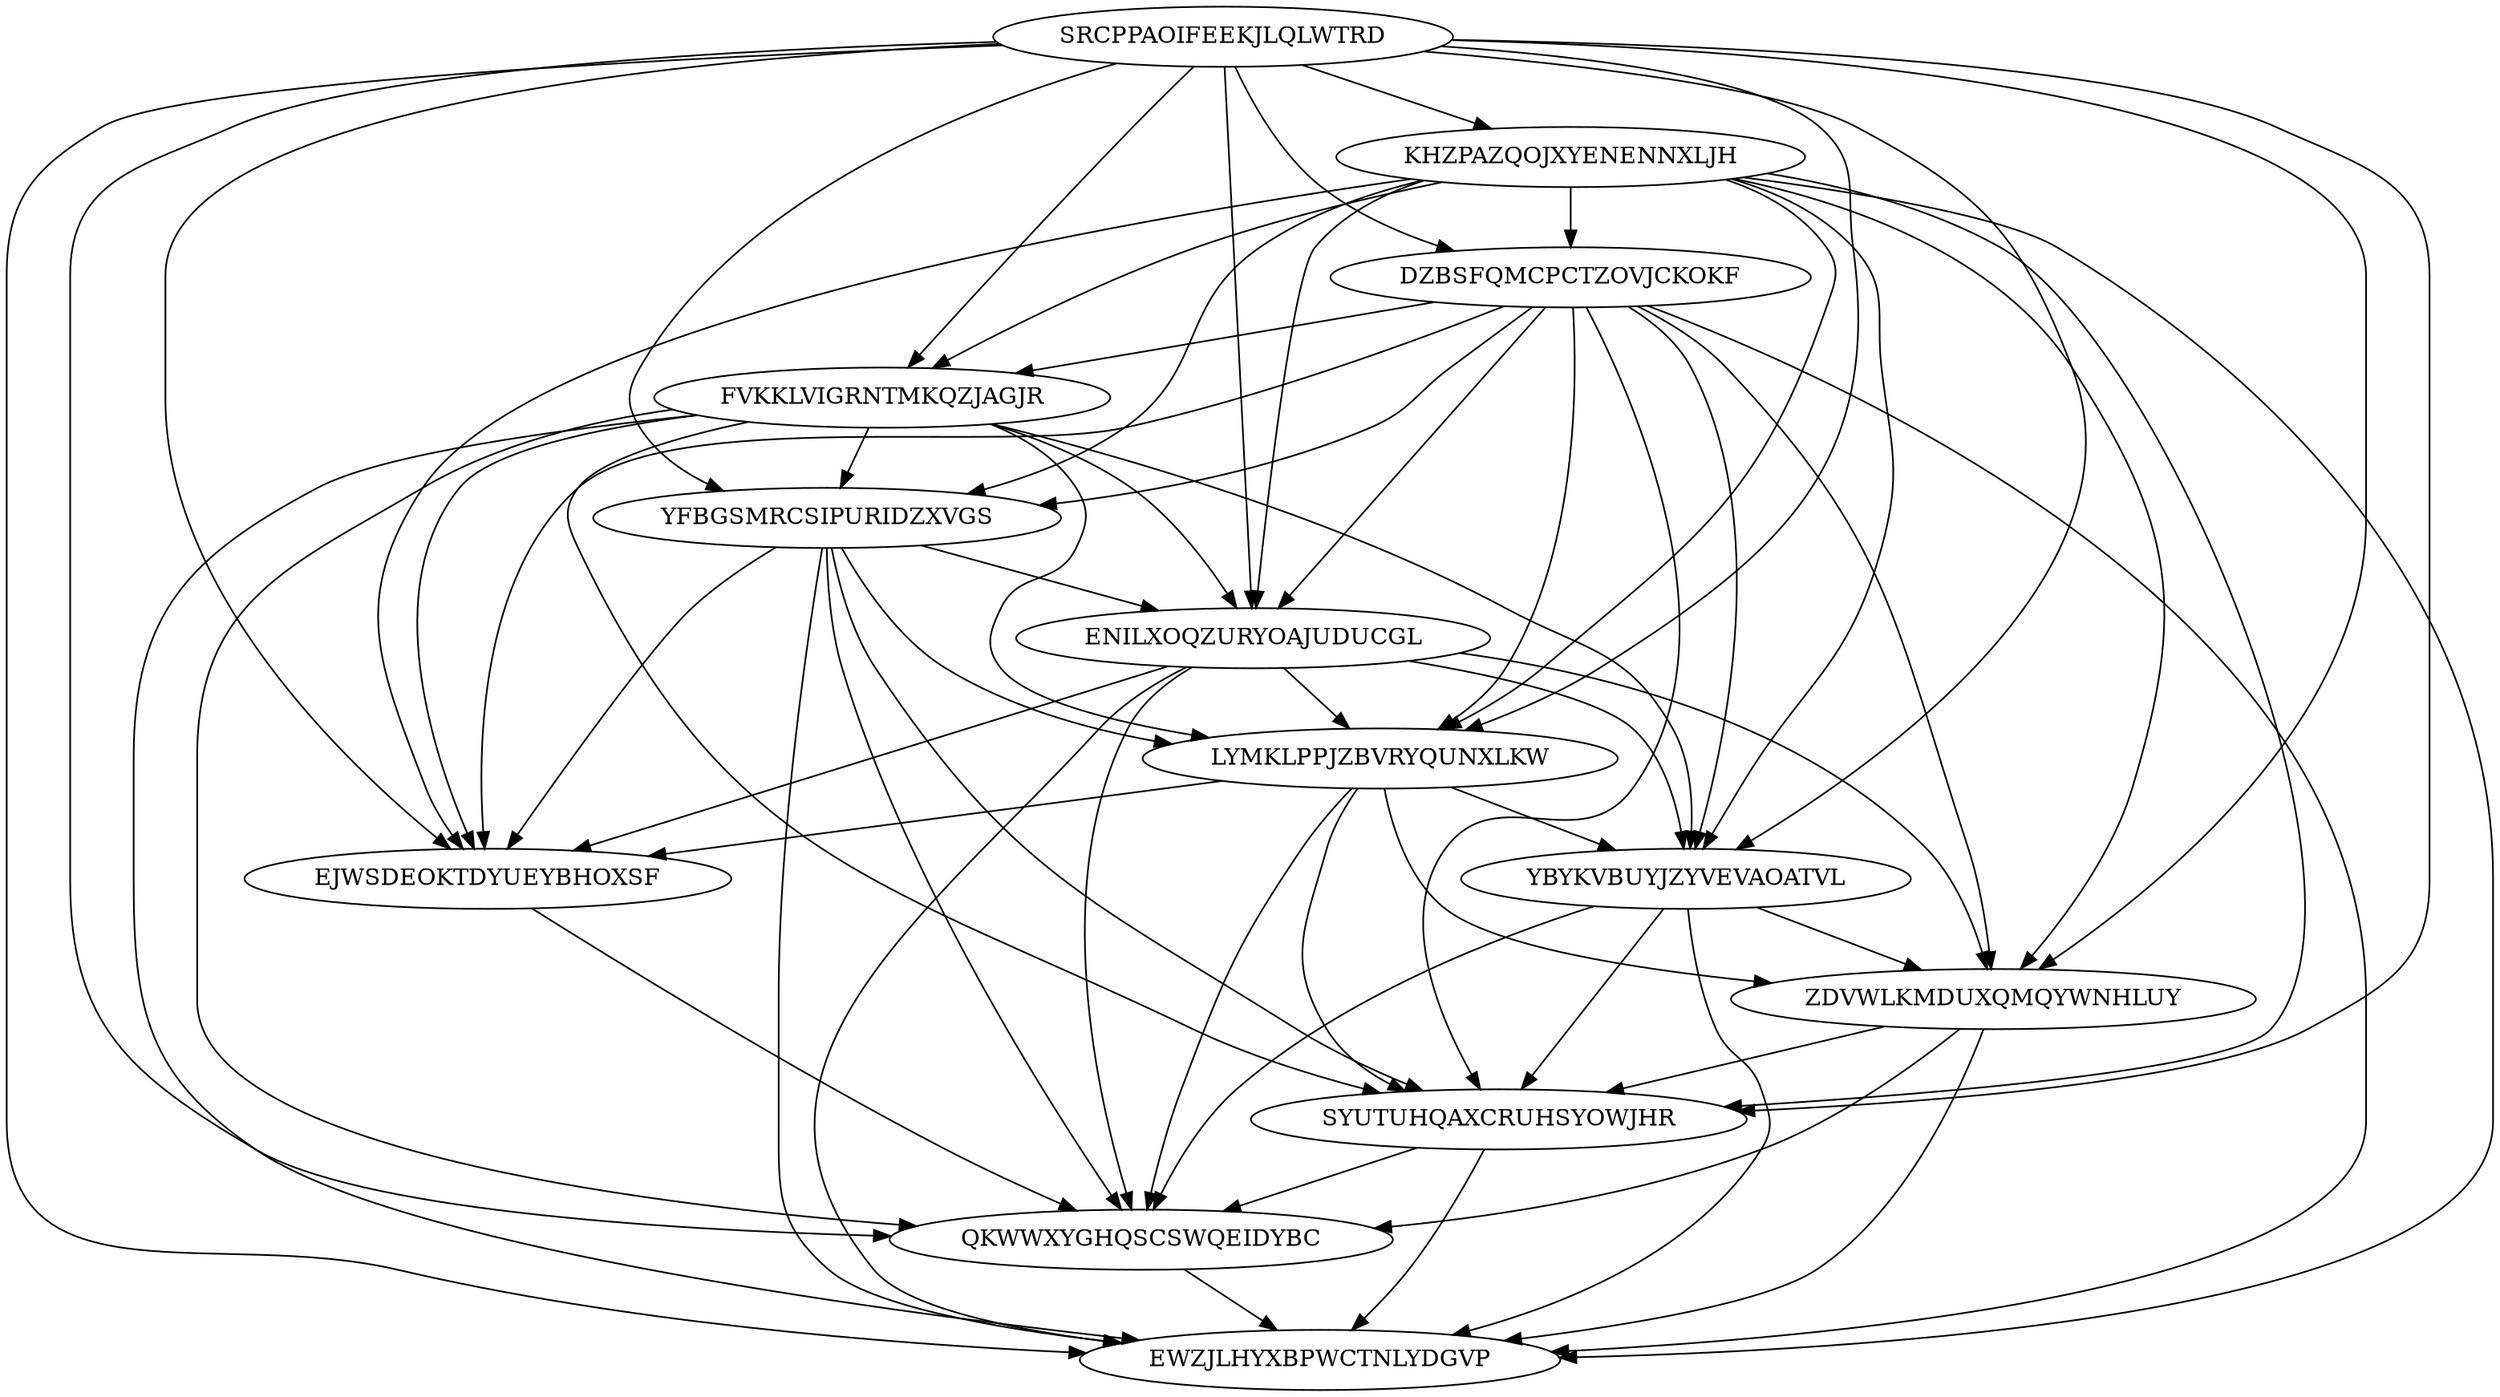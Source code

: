 digraph N13M67 {
	SRCPPAOIFEEKJLQLWTRD	[Weight=20];
	KHZPAZQOJXYENENNXLJH	[Weight=10];
	DZBSFQMCPCTZOVJCKOKF	[Weight=14];
	FVKKLVIGRNTMKQZJAGJR	[Weight=14];
	YFBGSMRCSIPURIDZXVGS	[Weight=12];
	ENILXOQZURYOAJUDUCGL	[Weight=12];
	LYMKLPPJZBVRYQUNXLKW	[Weight=11];
	EJWSDEOKTDYUEYBHOXSF	[Weight=16];
	YBYKVBUYJZYVEVAOATVL	[Weight=19];
	ZDVWLKMDUXQMQYWNHLUY	[Weight=19];
	SYUTUHQAXCRUHSYOWJHR	[Weight=17];
	QKWWXYGHQSCSWQEIDYBC	[Weight=15];
	EWZJLHYXBPWCTNLYDGVP	[Weight=12];
	SRCPPAOIFEEKJLQLWTRD -> LYMKLPPJZBVRYQUNXLKW [Weight=15];
	LYMKLPPJZBVRYQUNXLKW -> SYUTUHQAXCRUHSYOWJHR [Weight=12];
	DZBSFQMCPCTZOVJCKOKF -> ZDVWLKMDUXQMQYWNHLUY [Weight=15];
	SRCPPAOIFEEKJLQLWTRD -> KHZPAZQOJXYENENNXLJH [Weight=17];
	ZDVWLKMDUXQMQYWNHLUY -> QKWWXYGHQSCSWQEIDYBC [Weight=11];
	KHZPAZQOJXYENENNXLJH -> ZDVWLKMDUXQMQYWNHLUY [Weight=20];
	SRCPPAOIFEEKJLQLWTRD -> SYUTUHQAXCRUHSYOWJHR [Weight=17];
	YBYKVBUYJZYVEVAOATVL -> SYUTUHQAXCRUHSYOWJHR [Weight=16];
	FVKKLVIGRNTMKQZJAGJR -> EWZJLHYXBPWCTNLYDGVP [Weight=15];
	SRCPPAOIFEEKJLQLWTRD -> QKWWXYGHQSCSWQEIDYBC [Weight=16];
	YFBGSMRCSIPURIDZXVGS -> EWZJLHYXBPWCTNLYDGVP [Weight=12];
	SRCPPAOIFEEKJLQLWTRD -> DZBSFQMCPCTZOVJCKOKF [Weight=14];
	YFBGSMRCSIPURIDZXVGS -> LYMKLPPJZBVRYQUNXLKW [Weight=19];
	SRCPPAOIFEEKJLQLWTRD -> ZDVWLKMDUXQMQYWNHLUY [Weight=12];
	DZBSFQMCPCTZOVJCKOKF -> YFBGSMRCSIPURIDZXVGS [Weight=16];
	QKWWXYGHQSCSWQEIDYBC -> EWZJLHYXBPWCTNLYDGVP [Weight=17];
	ENILXOQZURYOAJUDUCGL -> EJWSDEOKTDYUEYBHOXSF [Weight=18];
	FVKKLVIGRNTMKQZJAGJR -> YBYKVBUYJZYVEVAOATVL [Weight=12];
	YFBGSMRCSIPURIDZXVGS -> SYUTUHQAXCRUHSYOWJHR [Weight=20];
	ZDVWLKMDUXQMQYWNHLUY -> EWZJLHYXBPWCTNLYDGVP [Weight=18];
	YFBGSMRCSIPURIDZXVGS -> EJWSDEOKTDYUEYBHOXSF [Weight=10];
	DZBSFQMCPCTZOVJCKOKF -> LYMKLPPJZBVRYQUNXLKW [Weight=14];
	DZBSFQMCPCTZOVJCKOKF -> EJWSDEOKTDYUEYBHOXSF [Weight=20];
	KHZPAZQOJXYENENNXLJH -> EWZJLHYXBPWCTNLYDGVP [Weight=10];
	KHZPAZQOJXYENENNXLJH -> YFBGSMRCSIPURIDZXVGS [Weight=20];
	LYMKLPPJZBVRYQUNXLKW -> QKWWXYGHQSCSWQEIDYBC [Weight=18];
	KHZPAZQOJXYENENNXLJH -> DZBSFQMCPCTZOVJCKOKF [Weight=10];
	LYMKLPPJZBVRYQUNXLKW -> YBYKVBUYJZYVEVAOATVL [Weight=20];
	FVKKLVIGRNTMKQZJAGJR -> ENILXOQZURYOAJUDUCGL [Weight=10];
	ZDVWLKMDUXQMQYWNHLUY -> SYUTUHQAXCRUHSYOWJHR [Weight=14];
	KHZPAZQOJXYENENNXLJH -> YBYKVBUYJZYVEVAOATVL [Weight=15];
	ENILXOQZURYOAJUDUCGL -> EWZJLHYXBPWCTNLYDGVP [Weight=14];
	DZBSFQMCPCTZOVJCKOKF -> SYUTUHQAXCRUHSYOWJHR [Weight=13];
	KHZPAZQOJXYENENNXLJH -> FVKKLVIGRNTMKQZJAGJR [Weight=19];
	DZBSFQMCPCTZOVJCKOKF -> EWZJLHYXBPWCTNLYDGVP [Weight=16];
	ENILXOQZURYOAJUDUCGL -> ZDVWLKMDUXQMQYWNHLUY [Weight=15];
	ENILXOQZURYOAJUDUCGL -> QKWWXYGHQSCSWQEIDYBC [Weight=18];
	YFBGSMRCSIPURIDZXVGS -> QKWWXYGHQSCSWQEIDYBC [Weight=17];
	SYUTUHQAXCRUHSYOWJHR -> EWZJLHYXBPWCTNLYDGVP [Weight=18];
	YBYKVBUYJZYVEVAOATVL -> EWZJLHYXBPWCTNLYDGVP [Weight=15];
	KHZPAZQOJXYENENNXLJH -> SYUTUHQAXCRUHSYOWJHR [Weight=13];
	LYMKLPPJZBVRYQUNXLKW -> ZDVWLKMDUXQMQYWNHLUY [Weight=18];
	DZBSFQMCPCTZOVJCKOKF -> ENILXOQZURYOAJUDUCGL [Weight=18];
	SRCPPAOIFEEKJLQLWTRD -> FVKKLVIGRNTMKQZJAGJR [Weight=18];
	SRCPPAOIFEEKJLQLWTRD -> YFBGSMRCSIPURIDZXVGS [Weight=16];
	FVKKLVIGRNTMKQZJAGJR -> YFBGSMRCSIPURIDZXVGS [Weight=16];
	LYMKLPPJZBVRYQUNXLKW -> EJWSDEOKTDYUEYBHOXSF [Weight=15];
	SRCPPAOIFEEKJLQLWTRD -> EJWSDEOKTDYUEYBHOXSF [Weight=12];
	KHZPAZQOJXYENENNXLJH -> ENILXOQZURYOAJUDUCGL [Weight=12];
	FVKKLVIGRNTMKQZJAGJR -> EJWSDEOKTDYUEYBHOXSF [Weight=16];
	SRCPPAOIFEEKJLQLWTRD -> EWZJLHYXBPWCTNLYDGVP [Weight=10];
	DZBSFQMCPCTZOVJCKOKF -> YBYKVBUYJZYVEVAOATVL [Weight=11];
	SYUTUHQAXCRUHSYOWJHR -> QKWWXYGHQSCSWQEIDYBC [Weight=12];
	DZBSFQMCPCTZOVJCKOKF -> FVKKLVIGRNTMKQZJAGJR [Weight=15];
	KHZPAZQOJXYENENNXLJH -> LYMKLPPJZBVRYQUNXLKW [Weight=20];
	FVKKLVIGRNTMKQZJAGJR -> LYMKLPPJZBVRYQUNXLKW [Weight=12];
	SRCPPAOIFEEKJLQLWTRD -> YBYKVBUYJZYVEVAOATVL [Weight=20];
	SRCPPAOIFEEKJLQLWTRD -> ENILXOQZURYOAJUDUCGL [Weight=11];
	FVKKLVIGRNTMKQZJAGJR -> SYUTUHQAXCRUHSYOWJHR [Weight=10];
	ENILXOQZURYOAJUDUCGL -> YBYKVBUYJZYVEVAOATVL [Weight=15];
	EJWSDEOKTDYUEYBHOXSF -> QKWWXYGHQSCSWQEIDYBC [Weight=13];
	KHZPAZQOJXYENENNXLJH -> EJWSDEOKTDYUEYBHOXSF [Weight=18];
	YBYKVBUYJZYVEVAOATVL -> QKWWXYGHQSCSWQEIDYBC [Weight=13];
	ENILXOQZURYOAJUDUCGL -> LYMKLPPJZBVRYQUNXLKW [Weight=10];
	YFBGSMRCSIPURIDZXVGS -> ENILXOQZURYOAJUDUCGL [Weight=10];
	FVKKLVIGRNTMKQZJAGJR -> QKWWXYGHQSCSWQEIDYBC [Weight=10];
	YBYKVBUYJZYVEVAOATVL -> ZDVWLKMDUXQMQYWNHLUY [Weight=10];
}
